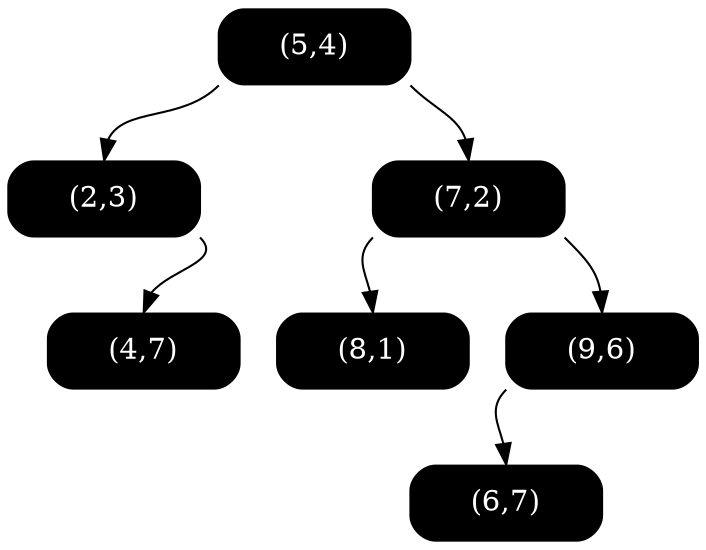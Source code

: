 digraph g {
node [shape = Mrecord, style = filled, color = black, fontcolor = white];
1[label = "<f0> | <f1> (5,4) | <f2>",color = black, fontcolor = white, style = filled];
2[label = "<f0> | <f1> (2,3) | <f2>",color = black, fontcolor = white, style = filled];
1:f0:sw -> 2:f1
3[label = "<f0> | <f1> (7,2) | <f2>",color = black, fontcolor = white, style = filled];
1:f2:se -> 3:f1
2[label = "<f0> | <f1> (2,3) | <f2>",color = black, fontcolor = white, style = filled];
4[label = "<f0> | <f1> (4,7) | <f2>",color = black, fontcolor = white, style = filled];
2:f2:se -> 4:f1
3[label = "<f0> | <f1> (7,2) | <f2>",color = black, fontcolor = white, style = filled];
5[label = "<f0> | <f1> (8,1) | <f2>",color = black, fontcolor = white, style = filled];
3:f0:sw -> 5:f1
6[label = "<f0> | <f1> (9,6) | <f2>",color = black, fontcolor = white, style = filled];
3:f2:se -> 6:f1
4[label = "<f0> | <f1> (4,7) | <f2>",color = black, fontcolor = white, style = filled];
5[label = "<f0> | <f1> (8,1) | <f2>",color = black, fontcolor = white, style = filled];
6[label = "<f0> | <f1> (9,6) | <f2>",color = black, fontcolor = white, style = filled];
7[label = "<f0> | <f1> (6,7) | <f2>",color = black, fontcolor = white, style = filled];
6:f0:sw -> 7:f1
7[label = "<f0> | <f1> (6,7) | <f2>",color = black, fontcolor = white, style = filled];
}
